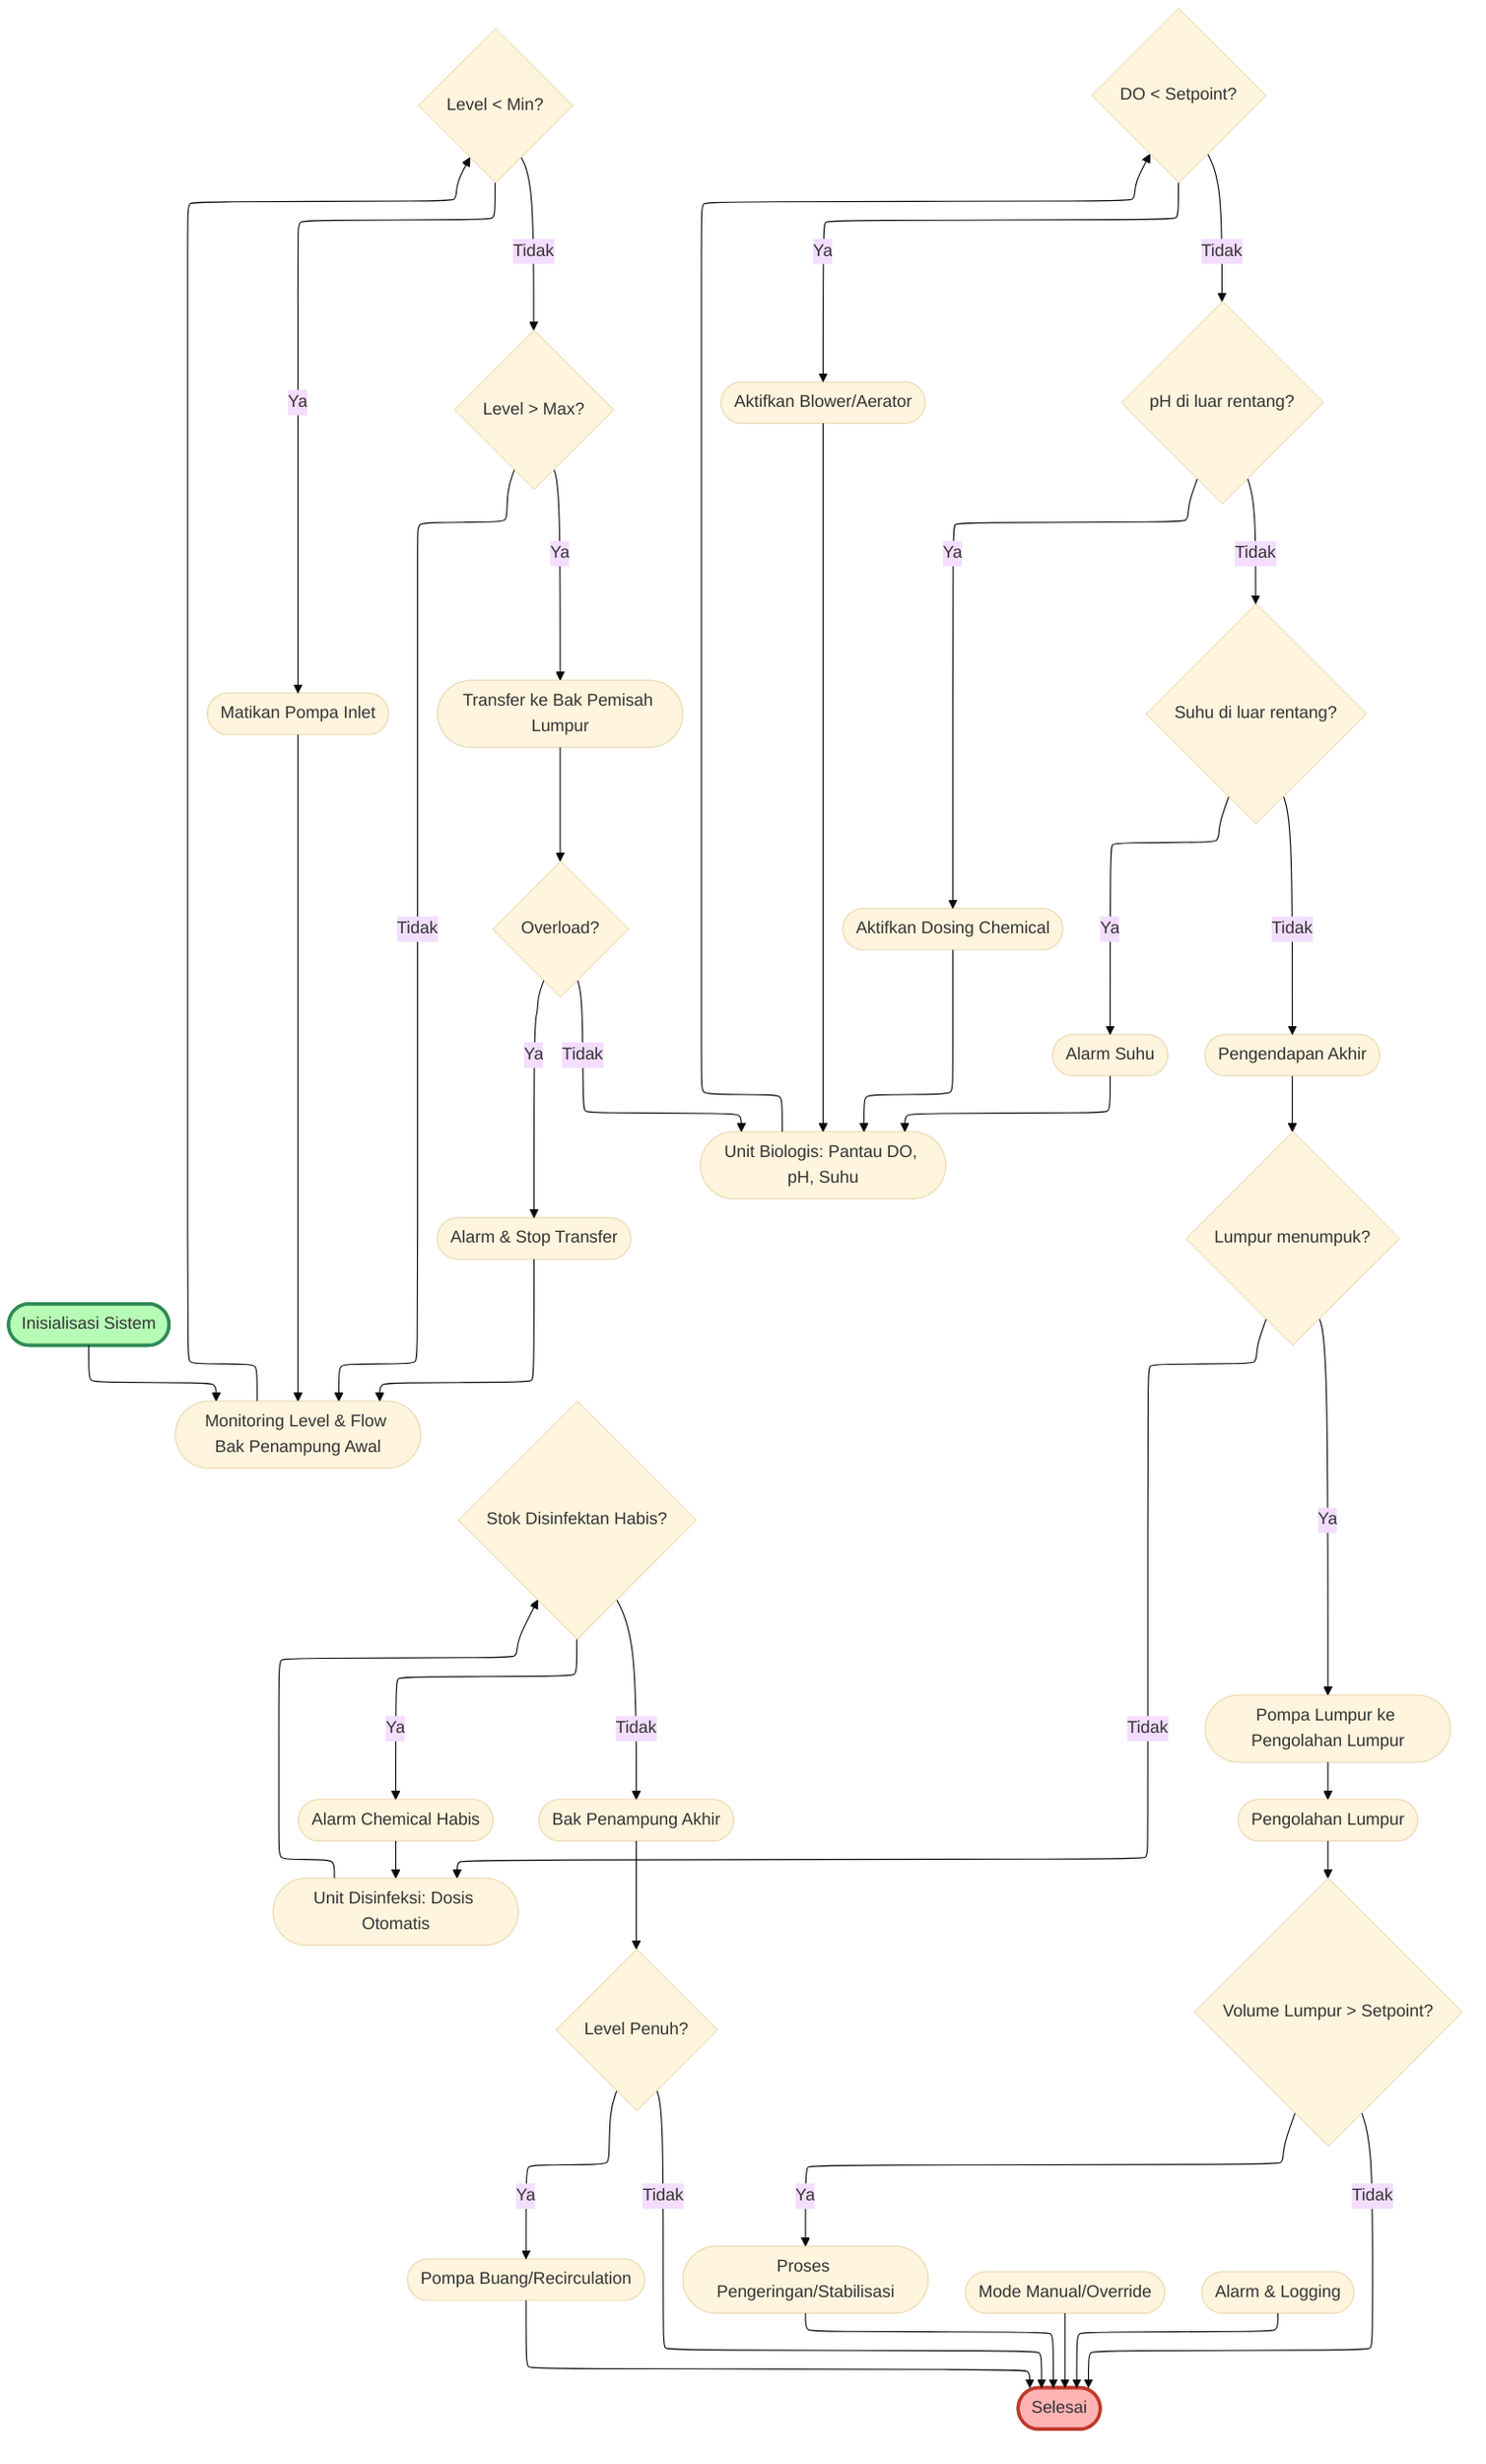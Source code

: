 ---
config:
  layout: elk
  theme: base
---
flowchart TD
    style INIT fill:#b6fcb6,stroke:#2e8b57,stroke-width:3px
    style END fill:#ffb3b3,stroke:#c0392b,stroke-width:3px
    INIT([Inisialisasi Sistem])
    MONITOR([Monitoring Level & Flow Bak Penampung Awal])
    POMPA_INLET{Level < Min?}
    MATI_POMPA_INLET([Matikan Pompa Inlet])
    POMPA_TRANSFER{Level > Max?}
    TRANSFER([Transfer ke Bak Pemisah Lumpur])
    OVERLOAD{Overload?}
    ALARM_OVERLOAD([Alarm & Stop Transfer])
    BIO([Unit Biologis: Pantau DO, pH, Suhu])
    DO{DO < Setpoint?}
    BLOWER([Aktifkan Blower/Aerator])
    PH{pH di luar rentang?}
    DOSING([Aktifkan Dosing Chemical])
    SUHU{Suhu di luar rentang?}
    ALARM_SUHU([Alarm Suhu])
    PENGENDAPAN([Pengendapan Akhir])
    LUMPUR{Lumpur menumpuk?}
    POMPA_LUMPUR([Pompa Lumpur ke Pengolahan Lumpur])
    DISINFEKSI([Unit Disinfeksi: Dosis Otomatis])
    CHEMICAL{Stok Disinfektan Habis?}
    ALARM_CHEM([Alarm Chemical Habis])
    PENAMPUNG([Bak Penampung Akhir])
    PENUH{Level Penuh?}
    POMPA_BUANG([Pompa Buang/Recirculation])
    SLUDGE([Pengolahan Lumpur])
    SLUDGE_FULL{Volume Lumpur > Setpoint?}
    KERING([Proses Pengeringan/Stabilisasi])
    MANUAL([Mode Manual/Override])
    ALARM([Alarm & Logging])
    END([Selesai])

    INIT --> MONITOR
    MONITOR --> POMPA_INLET
    POMPA_INLET -- Ya --> MATI_POMPA_INLET --> MONITOR
    POMPA_INLET -- Tidak --> POMPA_TRANSFER
    POMPA_TRANSFER -- Ya --> TRANSFER --> OVERLOAD
    POMPA_TRANSFER -- Tidak --> MONITOR
    OVERLOAD -- Ya --> ALARM_OVERLOAD --> MONITOR
    OVERLOAD -- Tidak --> BIO
    BIO --> DO
    DO -- Ya --> BLOWER --> BIO
    DO -- Tidak --> PH
    PH -- Ya --> DOSING --> BIO
    PH -- Tidak --> SUHU
    SUHU -- Ya --> ALARM_SUHU --> BIO
    SUHU -- Tidak --> PENGENDAPAN
    PENGENDAPAN --> LUMPUR
    LUMPUR -- Ya --> POMPA_LUMPUR --> SLUDGE
    LUMPUR -- Tidak --> DISINFEKSI
    DISINFEKSI --> CHEMICAL
    CHEMICAL -- Ya --> ALARM_CHEM --> DISINFEKSI
    CHEMICAL -- Tidak --> PENAMPUNG
    PENAMPUNG --> PENUH
    PENUH -- Ya --> POMPA_BUANG --> END
    PENUH -- Tidak --> END
    SLUDGE --> SLUDGE_FULL
    SLUDGE_FULL -- Ya --> KERING --> END
    SLUDGE_FULL -- Tidak --> END
    MANUAL --> END
    ALARM --> END